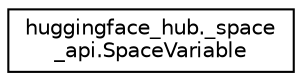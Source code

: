 digraph "Graphical Class Hierarchy"
{
 // LATEX_PDF_SIZE
  edge [fontname="Helvetica",fontsize="10",labelfontname="Helvetica",labelfontsize="10"];
  node [fontname="Helvetica",fontsize="10",shape=record];
  rankdir="LR";
  Node0 [label="huggingface_hub._space\l_api.SpaceVariable",height=0.2,width=0.4,color="black", fillcolor="white", style="filled",URL="$classhuggingface__hub_1_1__space__api_1_1SpaceVariable.html",tooltip=" "];
}
